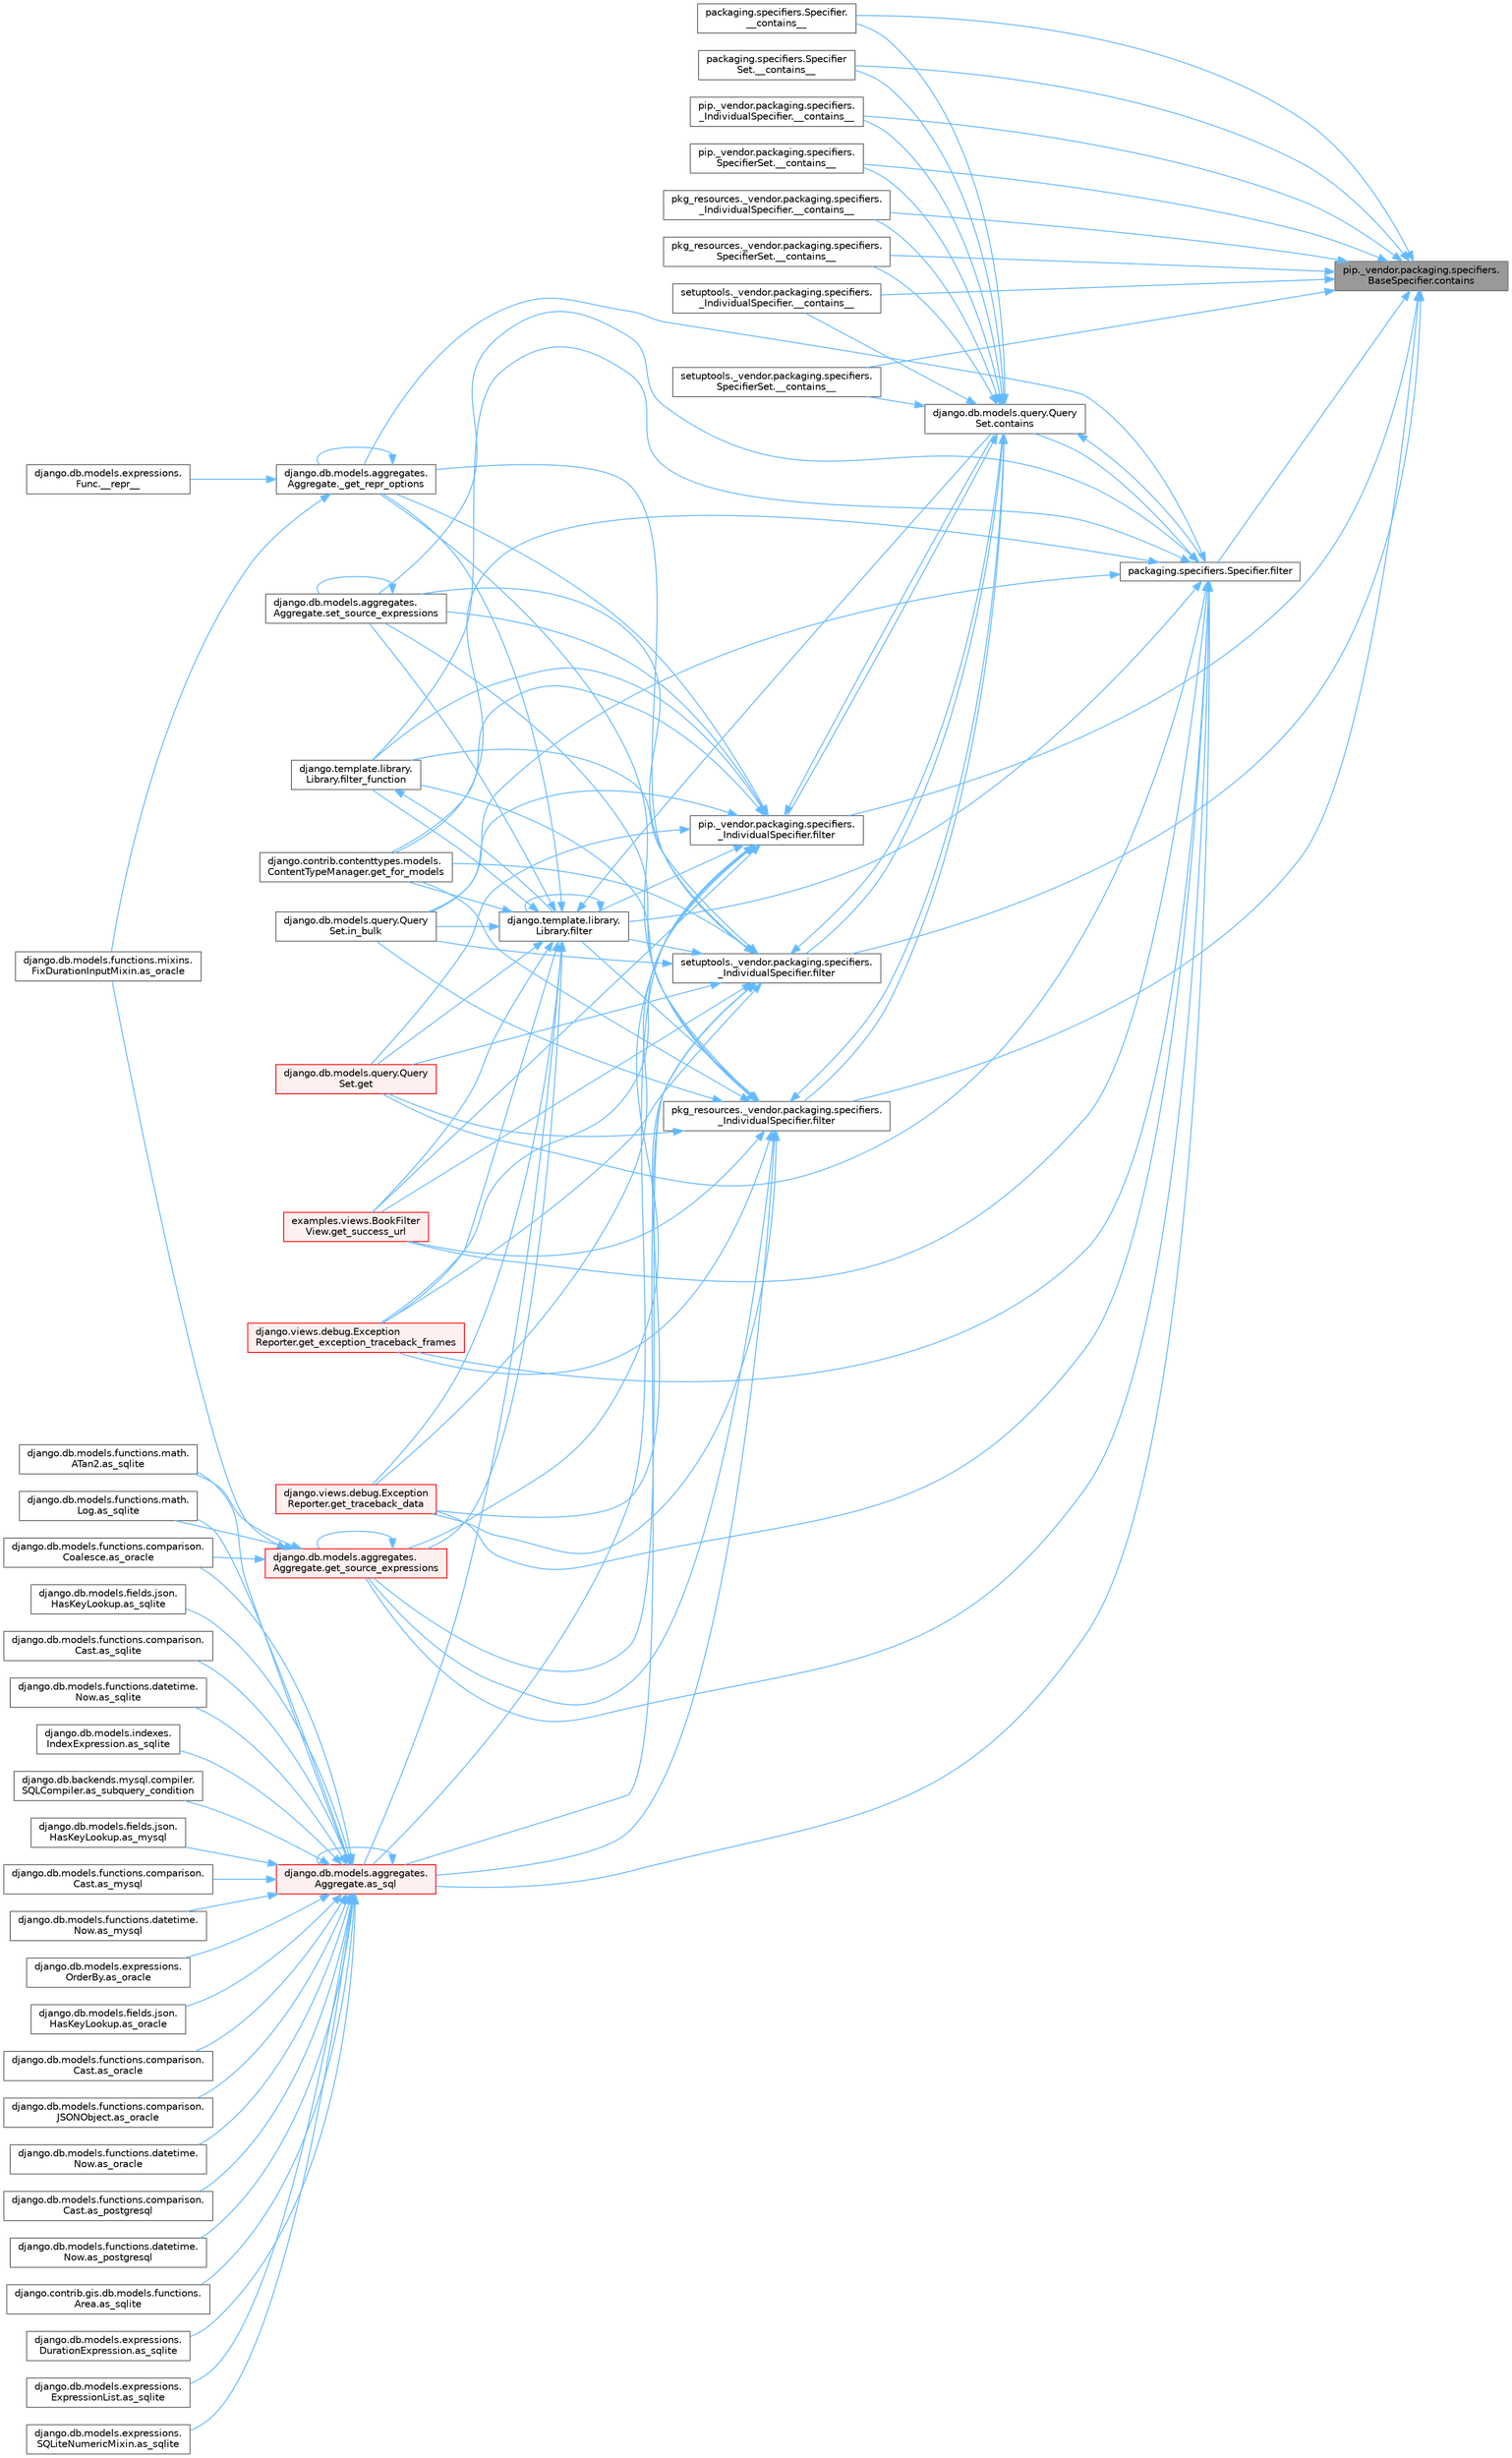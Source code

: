 digraph "pip._vendor.packaging.specifiers.BaseSpecifier.contains"
{
 // LATEX_PDF_SIZE
  bgcolor="transparent";
  edge [fontname=Helvetica,fontsize=10,labelfontname=Helvetica,labelfontsize=10];
  node [fontname=Helvetica,fontsize=10,shape=box,height=0.2,width=0.4];
  rankdir="RL";
  Node1 [id="Node000001",label="pip._vendor.packaging.specifiers.\lBaseSpecifier.contains",height=0.2,width=0.4,color="gray40", fillcolor="grey60", style="filled", fontcolor="black",tooltip=" "];
  Node1 -> Node2 [id="edge1_Node000001_Node000002",dir="back",color="steelblue1",style="solid",tooltip=" "];
  Node2 [id="Node000002",label="packaging.specifiers.Specifier.\l__contains__",height=0.2,width=0.4,color="grey40", fillcolor="white", style="filled",URL="$classpackaging_1_1specifiers_1_1_specifier.html#adc6d0f14bb1eff89499eea42047f3ba1",tooltip=" "];
  Node1 -> Node3 [id="edge2_Node000001_Node000003",dir="back",color="steelblue1",style="solid",tooltip=" "];
  Node3 [id="Node000003",label="packaging.specifiers.Specifier\lSet.__contains__",height=0.2,width=0.4,color="grey40", fillcolor="white", style="filled",URL="$classpackaging_1_1specifiers_1_1_specifier_set.html#afe431232e3df02a4ebec8ed882319eb4",tooltip=" "];
  Node1 -> Node4 [id="edge3_Node000001_Node000004",dir="back",color="steelblue1",style="solid",tooltip=" "];
  Node4 [id="Node000004",label="pip._vendor.packaging.specifiers.\l_IndividualSpecifier.__contains__",height=0.2,width=0.4,color="grey40", fillcolor="white", style="filled",URL="$classpip_1_1__vendor_1_1packaging_1_1specifiers_1_1___individual_specifier.html#a838b430af2f5ab5d2241a7c0bdd0e99e",tooltip=" "];
  Node1 -> Node5 [id="edge4_Node000001_Node000005",dir="back",color="steelblue1",style="solid",tooltip=" "];
  Node5 [id="Node000005",label="pip._vendor.packaging.specifiers.\lSpecifierSet.__contains__",height=0.2,width=0.4,color="grey40", fillcolor="white", style="filled",URL="$classpip_1_1__vendor_1_1packaging_1_1specifiers_1_1_specifier_set.html#a6129bfedcd20834661d4883f7fbaed86",tooltip=" "];
  Node1 -> Node6 [id="edge5_Node000001_Node000006",dir="back",color="steelblue1",style="solid",tooltip=" "];
  Node6 [id="Node000006",label="pkg_resources._vendor.packaging.specifiers.\l_IndividualSpecifier.__contains__",height=0.2,width=0.4,color="grey40", fillcolor="white", style="filled",URL="$classpkg__resources_1_1__vendor_1_1packaging_1_1specifiers_1_1___individual_specifier.html#a2370a23a1faa6987b992d9e69069aa6b",tooltip=" "];
  Node1 -> Node7 [id="edge6_Node000001_Node000007",dir="back",color="steelblue1",style="solid",tooltip=" "];
  Node7 [id="Node000007",label="pkg_resources._vendor.packaging.specifiers.\lSpecifierSet.__contains__",height=0.2,width=0.4,color="grey40", fillcolor="white", style="filled",URL="$classpkg__resources_1_1__vendor_1_1packaging_1_1specifiers_1_1_specifier_set.html#aad5022ca5dea895ec350e338ba308529",tooltip=" "];
  Node1 -> Node8 [id="edge7_Node000001_Node000008",dir="back",color="steelblue1",style="solid",tooltip=" "];
  Node8 [id="Node000008",label="setuptools._vendor.packaging.specifiers.\l_IndividualSpecifier.__contains__",height=0.2,width=0.4,color="grey40", fillcolor="white", style="filled",URL="$classsetuptools_1_1__vendor_1_1packaging_1_1specifiers_1_1___individual_specifier.html#aff90cdb7b48e1e261461d10f6bbe8c5e",tooltip=" "];
  Node1 -> Node9 [id="edge8_Node000001_Node000009",dir="back",color="steelblue1",style="solid",tooltip=" "];
  Node9 [id="Node000009",label="setuptools._vendor.packaging.specifiers.\lSpecifierSet.__contains__",height=0.2,width=0.4,color="grey40", fillcolor="white", style="filled",URL="$classsetuptools_1_1__vendor_1_1packaging_1_1specifiers_1_1_specifier_set.html#a44a6f0f6a924c5c4fb150fff13c089c6",tooltip=" "];
  Node1 -> Node10 [id="edge9_Node000001_Node000010",dir="back",color="steelblue1",style="solid",tooltip=" "];
  Node10 [id="Node000010",label="packaging.specifiers.Specifier.filter",height=0.2,width=0.4,color="grey40", fillcolor="white", style="filled",URL="$classpackaging_1_1specifiers_1_1_specifier.html#a22d9e14c5343d89e742b098b6d7997f7",tooltip=" "];
  Node10 -> Node11 [id="edge10_Node000010_Node000011",dir="back",color="steelblue1",style="solid",tooltip=" "];
  Node11 [id="Node000011",label="django.db.models.aggregates.\lAggregate._get_repr_options",height=0.2,width=0.4,color="grey40", fillcolor="white", style="filled",URL="$classdjango_1_1db_1_1models_1_1aggregates_1_1_aggregate.html#a9256cb09b47d2922447ef2d7e78a9cc7",tooltip=" "];
  Node11 -> Node12 [id="edge11_Node000011_Node000012",dir="back",color="steelblue1",style="solid",tooltip=" "];
  Node12 [id="Node000012",label="django.db.models.expressions.\lFunc.__repr__",height=0.2,width=0.4,color="grey40", fillcolor="white", style="filled",URL="$classdjango_1_1db_1_1models_1_1expressions_1_1_func.html#ad1ef3800339ee0fc7cb10de00f83dc79",tooltip=" "];
  Node11 -> Node11 [id="edge12_Node000011_Node000011",dir="back",color="steelblue1",style="solid",tooltip=" "];
  Node11 -> Node13 [id="edge13_Node000011_Node000013",dir="back",color="steelblue1",style="solid",tooltip=" "];
  Node13 [id="Node000013",label="django.db.models.functions.mixins.\lFixDurationInputMixin.as_oracle",height=0.2,width=0.4,color="grey40", fillcolor="white", style="filled",URL="$classdjango_1_1db_1_1models_1_1functions_1_1mixins_1_1_fix_duration_input_mixin.html#a2e5d6957724a89d03541cc897b6e6e53",tooltip=" "];
  Node10 -> Node14 [id="edge14_Node000010_Node000014",dir="back",color="steelblue1",style="solid",tooltip=" "];
  Node14 [id="Node000014",label="django.db.models.aggregates.\lAggregate.as_sql",height=0.2,width=0.4,color="red", fillcolor="#FFF0F0", style="filled",URL="$classdjango_1_1db_1_1models_1_1aggregates_1_1_aggregate.html#aeb213202f480fabf5956d513efab08d6",tooltip=" "];
  Node14 -> Node15 [id="edge15_Node000014_Node000015",dir="back",color="steelblue1",style="solid",tooltip=" "];
  Node15 [id="Node000015",label="django.db.models.fields.json.\lHasKeyLookup.as_mysql",height=0.2,width=0.4,color="grey40", fillcolor="white", style="filled",URL="$classdjango_1_1db_1_1models_1_1fields_1_1json_1_1_has_key_lookup.html#a10f67427287f2c0ea32513ca6f481e96",tooltip=" "];
  Node14 -> Node16 [id="edge16_Node000014_Node000016",dir="back",color="steelblue1",style="solid",tooltip=" "];
  Node16 [id="Node000016",label="django.db.models.functions.comparison.\lCast.as_mysql",height=0.2,width=0.4,color="grey40", fillcolor="white", style="filled",URL="$classdjango_1_1db_1_1models_1_1functions_1_1comparison_1_1_cast.html#a447737891e955909c6a381529a67a84e",tooltip=" "];
  Node14 -> Node17 [id="edge17_Node000014_Node000017",dir="back",color="steelblue1",style="solid",tooltip=" "];
  Node17 [id="Node000017",label="django.db.models.functions.datetime.\lNow.as_mysql",height=0.2,width=0.4,color="grey40", fillcolor="white", style="filled",URL="$classdjango_1_1db_1_1models_1_1functions_1_1datetime_1_1_now.html#a070a9334fb198086c0c4e96e9725d92b",tooltip=" "];
  Node14 -> Node18 [id="edge18_Node000014_Node000018",dir="back",color="steelblue1",style="solid",tooltip=" "];
  Node18 [id="Node000018",label="django.db.models.expressions.\lOrderBy.as_oracle",height=0.2,width=0.4,color="grey40", fillcolor="white", style="filled",URL="$classdjango_1_1db_1_1models_1_1expressions_1_1_order_by.html#af9b6ede9b0df85d6bcf54f983b3a8f6a",tooltip=" "];
  Node14 -> Node19 [id="edge19_Node000014_Node000019",dir="back",color="steelblue1",style="solid",tooltip=" "];
  Node19 [id="Node000019",label="django.db.models.fields.json.\lHasKeyLookup.as_oracle",height=0.2,width=0.4,color="grey40", fillcolor="white", style="filled",URL="$classdjango_1_1db_1_1models_1_1fields_1_1json_1_1_has_key_lookup.html#afbb88aa4fb23b3ec3acdc695c2f52398",tooltip=" "];
  Node14 -> Node20 [id="edge20_Node000014_Node000020",dir="back",color="steelblue1",style="solid",tooltip=" "];
  Node20 [id="Node000020",label="django.db.models.functions.comparison.\lCast.as_oracle",height=0.2,width=0.4,color="grey40", fillcolor="white", style="filled",URL="$classdjango_1_1db_1_1models_1_1functions_1_1comparison_1_1_cast.html#ad466cd7ca85dc257d9e2718f41a263ec",tooltip=" "];
  Node14 -> Node21 [id="edge21_Node000014_Node000021",dir="back",color="steelblue1",style="solid",tooltip=" "];
  Node21 [id="Node000021",label="django.db.models.functions.comparison.\lCoalesce.as_oracle",height=0.2,width=0.4,color="grey40", fillcolor="white", style="filled",URL="$classdjango_1_1db_1_1models_1_1functions_1_1comparison_1_1_coalesce.html#a1bbeea180ef3ef4d8ba5d51d33d6ef85",tooltip=" "];
  Node14 -> Node22 [id="edge22_Node000014_Node000022",dir="back",color="steelblue1",style="solid",tooltip=" "];
  Node22 [id="Node000022",label="django.db.models.functions.comparison.\lJSONObject.as_oracle",height=0.2,width=0.4,color="grey40", fillcolor="white", style="filled",URL="$classdjango_1_1db_1_1models_1_1functions_1_1comparison_1_1_j_s_o_n_object.html#a4b4fa1161d27b0a9bbbdd0370e9af364",tooltip=" "];
  Node14 -> Node23 [id="edge23_Node000014_Node000023",dir="back",color="steelblue1",style="solid",tooltip=" "];
  Node23 [id="Node000023",label="django.db.models.functions.datetime.\lNow.as_oracle",height=0.2,width=0.4,color="grey40", fillcolor="white", style="filled",URL="$classdjango_1_1db_1_1models_1_1functions_1_1datetime_1_1_now.html#ad5e1ae918a5c4d39f675f98280440538",tooltip=" "];
  Node14 -> Node24 [id="edge24_Node000014_Node000024",dir="back",color="steelblue1",style="solid",tooltip=" "];
  Node24 [id="Node000024",label="django.db.models.functions.comparison.\lCast.as_postgresql",height=0.2,width=0.4,color="grey40", fillcolor="white", style="filled",URL="$classdjango_1_1db_1_1models_1_1functions_1_1comparison_1_1_cast.html#ae51aa6aa6fe8ca7064d8bca2f8e05188",tooltip=" "];
  Node14 -> Node25 [id="edge25_Node000014_Node000025",dir="back",color="steelblue1",style="solid",tooltip=" "];
  Node25 [id="Node000025",label="django.db.models.functions.datetime.\lNow.as_postgresql",height=0.2,width=0.4,color="grey40", fillcolor="white", style="filled",URL="$classdjango_1_1db_1_1models_1_1functions_1_1datetime_1_1_now.html#af1402a88867fc6d69f3f56f655f37fca",tooltip=" "];
  Node14 -> Node14 [id="edge26_Node000014_Node000014",dir="back",color="steelblue1",style="solid",tooltip=" "];
  Node14 -> Node26 [id="edge27_Node000014_Node000026",dir="back",color="steelblue1",style="solid",tooltip=" "];
  Node26 [id="Node000026",label="django.contrib.gis.db.models.functions.\lArea.as_sqlite",height=0.2,width=0.4,color="grey40", fillcolor="white", style="filled",URL="$classdjango_1_1contrib_1_1gis_1_1db_1_1models_1_1functions_1_1_area.html#ab8bfa3d35d4368e04318069dd28bd2ca",tooltip=" "];
  Node14 -> Node27 [id="edge28_Node000014_Node000027",dir="back",color="steelblue1",style="solid",tooltip=" "];
  Node27 [id="Node000027",label="django.db.models.expressions.\lDurationExpression.as_sqlite",height=0.2,width=0.4,color="grey40", fillcolor="white", style="filled",URL="$classdjango_1_1db_1_1models_1_1expressions_1_1_duration_expression.html#a5f33f70ca03904ce9b2e9824652e9fff",tooltip=" "];
  Node14 -> Node28 [id="edge29_Node000014_Node000028",dir="back",color="steelblue1",style="solid",tooltip=" "];
  Node28 [id="Node000028",label="django.db.models.expressions.\lExpressionList.as_sqlite",height=0.2,width=0.4,color="grey40", fillcolor="white", style="filled",URL="$classdjango_1_1db_1_1models_1_1expressions_1_1_expression_list.html#ae577275a98dec786535830e8d24aa13e",tooltip=" "];
  Node14 -> Node29 [id="edge30_Node000014_Node000029",dir="back",color="steelblue1",style="solid",tooltip=" "];
  Node29 [id="Node000029",label="django.db.models.expressions.\lSQLiteNumericMixin.as_sqlite",height=0.2,width=0.4,color="grey40", fillcolor="white", style="filled",URL="$classdjango_1_1db_1_1models_1_1expressions_1_1_s_q_lite_numeric_mixin.html#a7c649b97074b00e095c4ee2b3bc62482",tooltip=" "];
  Node14 -> Node30 [id="edge31_Node000014_Node000030",dir="back",color="steelblue1",style="solid",tooltip=" "];
  Node30 [id="Node000030",label="django.db.models.fields.json.\lHasKeyLookup.as_sqlite",height=0.2,width=0.4,color="grey40", fillcolor="white", style="filled",URL="$classdjango_1_1db_1_1models_1_1fields_1_1json_1_1_has_key_lookup.html#aaa01efd0fa197e203c40f6f05b000141",tooltip=" "];
  Node14 -> Node31 [id="edge32_Node000014_Node000031",dir="back",color="steelblue1",style="solid",tooltip=" "];
  Node31 [id="Node000031",label="django.db.models.functions.comparison.\lCast.as_sqlite",height=0.2,width=0.4,color="grey40", fillcolor="white", style="filled",URL="$classdjango_1_1db_1_1models_1_1functions_1_1comparison_1_1_cast.html#a1943b51797a168ff6a3ad37005086d8c",tooltip=" "];
  Node14 -> Node32 [id="edge33_Node000014_Node000032",dir="back",color="steelblue1",style="solid",tooltip=" "];
  Node32 [id="Node000032",label="django.db.models.functions.datetime.\lNow.as_sqlite",height=0.2,width=0.4,color="grey40", fillcolor="white", style="filled",URL="$classdjango_1_1db_1_1models_1_1functions_1_1datetime_1_1_now.html#a5525700866738572645141dd6f2ef41c",tooltip=" "];
  Node14 -> Node33 [id="edge34_Node000014_Node000033",dir="back",color="steelblue1",style="solid",tooltip=" "];
  Node33 [id="Node000033",label="django.db.models.functions.math.\lATan2.as_sqlite",height=0.2,width=0.4,color="grey40", fillcolor="white", style="filled",URL="$classdjango_1_1db_1_1models_1_1functions_1_1math_1_1_a_tan2.html#ac343d11000341dfc431de19f416ea4b6",tooltip=" "];
  Node14 -> Node34 [id="edge35_Node000014_Node000034",dir="back",color="steelblue1",style="solid",tooltip=" "];
  Node34 [id="Node000034",label="django.db.models.functions.math.\lLog.as_sqlite",height=0.2,width=0.4,color="grey40", fillcolor="white", style="filled",URL="$classdjango_1_1db_1_1models_1_1functions_1_1math_1_1_log.html#afcc146563033738d87dd1dc17d005111",tooltip=" "];
  Node14 -> Node35 [id="edge36_Node000014_Node000035",dir="back",color="steelblue1",style="solid",tooltip=" "];
  Node35 [id="Node000035",label="django.db.models.indexes.\lIndexExpression.as_sqlite",height=0.2,width=0.4,color="grey40", fillcolor="white", style="filled",URL="$classdjango_1_1db_1_1models_1_1indexes_1_1_index_expression.html#af6e5b161cb97d0b8bce944455e8e0d53",tooltip=" "];
  Node14 -> Node36 [id="edge37_Node000014_Node000036",dir="back",color="steelblue1",style="solid",tooltip=" "];
  Node36 [id="Node000036",label="django.db.backends.mysql.compiler.\lSQLCompiler.as_subquery_condition",height=0.2,width=0.4,color="grey40", fillcolor="white", style="filled",URL="$classdjango_1_1db_1_1backends_1_1mysql_1_1compiler_1_1_s_q_l_compiler.html#ab79da4712a24ed75ce13002a54fe8d46",tooltip=" "];
  Node10 -> Node43 [id="edge38_Node000010_Node000043",dir="back",color="steelblue1",style="solid",tooltip=" "];
  Node43 [id="Node000043",label="django.db.models.query.Query\lSet.contains",height=0.2,width=0.4,color="grey40", fillcolor="white", style="filled",URL="$classdjango_1_1db_1_1models_1_1query_1_1_query_set.html#a242e569a4bce6723adc3e71fdc69b70f",tooltip=" "];
  Node43 -> Node2 [id="edge39_Node000043_Node000002",dir="back",color="steelblue1",style="solid",tooltip=" "];
  Node43 -> Node3 [id="edge40_Node000043_Node000003",dir="back",color="steelblue1",style="solid",tooltip=" "];
  Node43 -> Node4 [id="edge41_Node000043_Node000004",dir="back",color="steelblue1",style="solid",tooltip=" "];
  Node43 -> Node5 [id="edge42_Node000043_Node000005",dir="back",color="steelblue1",style="solid",tooltip=" "];
  Node43 -> Node6 [id="edge43_Node000043_Node000006",dir="back",color="steelblue1",style="solid",tooltip=" "];
  Node43 -> Node7 [id="edge44_Node000043_Node000007",dir="back",color="steelblue1",style="solid",tooltip=" "];
  Node43 -> Node8 [id="edge45_Node000043_Node000008",dir="back",color="steelblue1",style="solid",tooltip=" "];
  Node43 -> Node9 [id="edge46_Node000043_Node000009",dir="back",color="steelblue1",style="solid",tooltip=" "];
  Node43 -> Node10 [id="edge47_Node000043_Node000010",dir="back",color="steelblue1",style="solid",tooltip=" "];
  Node43 -> Node44 [id="edge48_Node000043_Node000044",dir="back",color="steelblue1",style="solid",tooltip=" "];
  Node44 [id="Node000044",label="pip._vendor.packaging.specifiers.\l_IndividualSpecifier.filter",height=0.2,width=0.4,color="grey40", fillcolor="white", style="filled",URL="$classpip_1_1__vendor_1_1packaging_1_1specifiers_1_1___individual_specifier.html#a6203976cfa5ddd6a1f47f8dfe0669fd7",tooltip=" "];
  Node44 -> Node11 [id="edge49_Node000044_Node000011",dir="back",color="steelblue1",style="solid",tooltip=" "];
  Node44 -> Node14 [id="edge50_Node000044_Node000014",dir="back",color="steelblue1",style="solid",tooltip=" "];
  Node44 -> Node43 [id="edge51_Node000044_Node000043",dir="back",color="steelblue1",style="solid",tooltip=" "];
  Node44 -> Node45 [id="edge52_Node000044_Node000045",dir="back",color="steelblue1",style="solid",tooltip=" "];
  Node45 [id="Node000045",label="django.template.library.\lLibrary.filter",height=0.2,width=0.4,color="grey40", fillcolor="white", style="filled",URL="$classdjango_1_1template_1_1library_1_1_library.html#ac67bb1211ffc0354d5bf33029a58aa43",tooltip=" "];
  Node45 -> Node11 [id="edge53_Node000045_Node000011",dir="back",color="steelblue1",style="solid",tooltip=" "];
  Node45 -> Node14 [id="edge54_Node000045_Node000014",dir="back",color="steelblue1",style="solid",tooltip=" "];
  Node45 -> Node43 [id="edge55_Node000045_Node000043",dir="back",color="steelblue1",style="solid",tooltip=" "];
  Node45 -> Node45 [id="edge56_Node000045_Node000045",dir="back",color="steelblue1",style="solid",tooltip=" "];
  Node45 -> Node46 [id="edge57_Node000045_Node000046",dir="back",color="steelblue1",style="solid",tooltip=" "];
  Node46 [id="Node000046",label="django.template.library.\lLibrary.filter_function",height=0.2,width=0.4,color="grey40", fillcolor="white", style="filled",URL="$classdjango_1_1template_1_1library_1_1_library.html#ac31ca4b9799430f0623aea9d177a04dc",tooltip=" "];
  Node46 -> Node45 [id="edge58_Node000046_Node000045",dir="back",color="steelblue1",style="solid",tooltip=" "];
  Node45 -> Node47 [id="edge59_Node000045_Node000047",dir="back",color="steelblue1",style="solid",tooltip=" "];
  Node47 [id="Node000047",label="django.db.models.query.Query\lSet.get",height=0.2,width=0.4,color="red", fillcolor="#FFF0F0", style="filled",URL="$classdjango_1_1db_1_1models_1_1query_1_1_query_set.html#afe9afa909843984d4fa4c2555f0f1310",tooltip=" "];
  Node45 -> Node2610 [id="edge60_Node000045_Node002610",dir="back",color="steelblue1",style="solid",tooltip=" "];
  Node2610 [id="Node002610",label="django.views.debug.Exception\lReporter.get_exception_traceback_frames",height=0.2,width=0.4,color="red", fillcolor="#FFF0F0", style="filled",URL="$classdjango_1_1views_1_1debug_1_1_exception_reporter.html#a326b08b3941038a5504f8e0a846bae68",tooltip=" "];
  Node45 -> Node694 [id="edge61_Node000045_Node000694",dir="back",color="steelblue1",style="solid",tooltip=" "];
  Node694 [id="Node000694",label="django.contrib.contenttypes.models.\lContentTypeManager.get_for_models",height=0.2,width=0.4,color="grey40", fillcolor="white", style="filled",URL="$classdjango_1_1contrib_1_1contenttypes_1_1models_1_1_content_type_manager.html#a541a2e215680799739b6f8c1b19ddda4",tooltip=" "];
  Node45 -> Node2612 [id="edge62_Node000045_Node002612",dir="back",color="steelblue1",style="solid",tooltip=" "];
  Node2612 [id="Node002612",label="django.db.models.aggregates.\lAggregate.get_source_expressions",height=0.2,width=0.4,color="red", fillcolor="#FFF0F0", style="filled",URL="$classdjango_1_1db_1_1models_1_1aggregates_1_1_aggregate.html#a4a47839518c013f780a931e4bcf2d4f1",tooltip=" "];
  Node2612 -> Node21 [id="edge63_Node002612_Node000021",dir="back",color="steelblue1",style="solid",tooltip=" "];
  Node2612 -> Node13 [id="edge64_Node002612_Node000013",dir="back",color="steelblue1",style="solid",tooltip=" "];
  Node2612 -> Node33 [id="edge65_Node002612_Node000033",dir="back",color="steelblue1",style="solid",tooltip=" "];
  Node2612 -> Node34 [id="edge66_Node002612_Node000034",dir="back",color="steelblue1",style="solid",tooltip=" "];
  Node2612 -> Node2612 [id="edge67_Node002612_Node002612",dir="back",color="steelblue1",style="solid",tooltip=" "];
  Node45 -> Node2614 [id="edge68_Node000045_Node002614",dir="back",color="steelblue1",style="solid",tooltip=" "];
  Node2614 [id="Node002614",label="examples.views.BookFilter\lView.get_success_url",height=0.2,width=0.4,color="red", fillcolor="#FFF0F0", style="filled",URL="$classexamples_1_1views_1_1_book_filter_view.html#aa2850ac24b9acf2933ac3db160ee5a56",tooltip=" "];
  Node45 -> Node158 [id="edge69_Node000045_Node000158",dir="back",color="steelblue1",style="solid",tooltip=" "];
  Node158 [id="Node000158",label="django.views.debug.Exception\lReporter.get_traceback_data",height=0.2,width=0.4,color="red", fillcolor="#FFF0F0", style="filled",URL="$classdjango_1_1views_1_1debug_1_1_exception_reporter.html#ada9d00ba4c901b186db405e92ebbc211",tooltip=" "];
  Node45 -> Node2615 [id="edge70_Node000045_Node002615",dir="back",color="steelblue1",style="solid",tooltip=" "];
  Node2615 [id="Node002615",label="django.db.models.query.Query\lSet.in_bulk",height=0.2,width=0.4,color="grey40", fillcolor="white", style="filled",URL="$classdjango_1_1db_1_1models_1_1query_1_1_query_set.html#a5958a37586e4e5a39b6b2f8e3fa65d86",tooltip=" "];
  Node45 -> Node2616 [id="edge71_Node000045_Node002616",dir="back",color="steelblue1",style="solid",tooltip=" "];
  Node2616 [id="Node002616",label="django.db.models.aggregates.\lAggregate.set_source_expressions",height=0.2,width=0.4,color="grey40", fillcolor="white", style="filled",URL="$classdjango_1_1db_1_1models_1_1aggregates_1_1_aggregate.html#ae123c87f582b2a3de60590013454b69f",tooltip=" "];
  Node2616 -> Node2616 [id="edge72_Node002616_Node002616",dir="back",color="steelblue1",style="solid",tooltip=" "];
  Node44 -> Node46 [id="edge73_Node000044_Node000046",dir="back",color="steelblue1",style="solid",tooltip=" "];
  Node44 -> Node47 [id="edge74_Node000044_Node000047",dir="back",color="steelblue1",style="solid",tooltip=" "];
  Node44 -> Node2610 [id="edge75_Node000044_Node002610",dir="back",color="steelblue1",style="solid",tooltip=" "];
  Node44 -> Node694 [id="edge76_Node000044_Node000694",dir="back",color="steelblue1",style="solid",tooltip=" "];
  Node44 -> Node2612 [id="edge77_Node000044_Node002612",dir="back",color="steelblue1",style="solid",tooltip=" "];
  Node44 -> Node2614 [id="edge78_Node000044_Node002614",dir="back",color="steelblue1",style="solid",tooltip=" "];
  Node44 -> Node158 [id="edge79_Node000044_Node000158",dir="back",color="steelblue1",style="solid",tooltip=" "];
  Node44 -> Node2615 [id="edge80_Node000044_Node002615",dir="back",color="steelblue1",style="solid",tooltip=" "];
  Node44 -> Node2616 [id="edge81_Node000044_Node002616",dir="back",color="steelblue1",style="solid",tooltip=" "];
  Node43 -> Node3177 [id="edge82_Node000043_Node003177",dir="back",color="steelblue1",style="solid",tooltip=" "];
  Node3177 [id="Node003177",label="pkg_resources._vendor.packaging.specifiers.\l_IndividualSpecifier.filter",height=0.2,width=0.4,color="grey40", fillcolor="white", style="filled",URL="$classpkg__resources_1_1__vendor_1_1packaging_1_1specifiers_1_1___individual_specifier.html#ad284c0e05b23f4b6838266492c00fc3e",tooltip=" "];
  Node3177 -> Node11 [id="edge83_Node003177_Node000011",dir="back",color="steelblue1",style="solid",tooltip=" "];
  Node3177 -> Node14 [id="edge84_Node003177_Node000014",dir="back",color="steelblue1",style="solid",tooltip=" "];
  Node3177 -> Node43 [id="edge85_Node003177_Node000043",dir="back",color="steelblue1",style="solid",tooltip=" "];
  Node3177 -> Node45 [id="edge86_Node003177_Node000045",dir="back",color="steelblue1",style="solid",tooltip=" "];
  Node3177 -> Node46 [id="edge87_Node003177_Node000046",dir="back",color="steelblue1",style="solid",tooltip=" "];
  Node3177 -> Node47 [id="edge88_Node003177_Node000047",dir="back",color="steelblue1",style="solid",tooltip=" "];
  Node3177 -> Node2610 [id="edge89_Node003177_Node002610",dir="back",color="steelblue1",style="solid",tooltip=" "];
  Node3177 -> Node694 [id="edge90_Node003177_Node000694",dir="back",color="steelblue1",style="solid",tooltip=" "];
  Node3177 -> Node2612 [id="edge91_Node003177_Node002612",dir="back",color="steelblue1",style="solid",tooltip=" "];
  Node3177 -> Node2614 [id="edge92_Node003177_Node002614",dir="back",color="steelblue1",style="solid",tooltip=" "];
  Node3177 -> Node158 [id="edge93_Node003177_Node000158",dir="back",color="steelblue1",style="solid",tooltip=" "];
  Node3177 -> Node2615 [id="edge94_Node003177_Node002615",dir="back",color="steelblue1",style="solid",tooltip=" "];
  Node3177 -> Node2616 [id="edge95_Node003177_Node002616",dir="back",color="steelblue1",style="solid",tooltip=" "];
  Node43 -> Node3178 [id="edge96_Node000043_Node003178",dir="back",color="steelblue1",style="solid",tooltip=" "];
  Node3178 [id="Node003178",label="setuptools._vendor.packaging.specifiers.\l_IndividualSpecifier.filter",height=0.2,width=0.4,color="grey40", fillcolor="white", style="filled",URL="$classsetuptools_1_1__vendor_1_1packaging_1_1specifiers_1_1___individual_specifier.html#a7f35b396bffe2a5276887eda17fd660b",tooltip=" "];
  Node3178 -> Node11 [id="edge97_Node003178_Node000011",dir="back",color="steelblue1",style="solid",tooltip=" "];
  Node3178 -> Node14 [id="edge98_Node003178_Node000014",dir="back",color="steelblue1",style="solid",tooltip=" "];
  Node3178 -> Node43 [id="edge99_Node003178_Node000043",dir="back",color="steelblue1",style="solid",tooltip=" "];
  Node3178 -> Node45 [id="edge100_Node003178_Node000045",dir="back",color="steelblue1",style="solid",tooltip=" "];
  Node3178 -> Node46 [id="edge101_Node003178_Node000046",dir="back",color="steelblue1",style="solid",tooltip=" "];
  Node3178 -> Node47 [id="edge102_Node003178_Node000047",dir="back",color="steelblue1",style="solid",tooltip=" "];
  Node3178 -> Node2610 [id="edge103_Node003178_Node002610",dir="back",color="steelblue1",style="solid",tooltip=" "];
  Node3178 -> Node694 [id="edge104_Node003178_Node000694",dir="back",color="steelblue1",style="solid",tooltip=" "];
  Node3178 -> Node2612 [id="edge105_Node003178_Node002612",dir="back",color="steelblue1",style="solid",tooltip=" "];
  Node3178 -> Node2614 [id="edge106_Node003178_Node002614",dir="back",color="steelblue1",style="solid",tooltip=" "];
  Node3178 -> Node158 [id="edge107_Node003178_Node000158",dir="back",color="steelblue1",style="solid",tooltip=" "];
  Node3178 -> Node2615 [id="edge108_Node003178_Node002615",dir="back",color="steelblue1",style="solid",tooltip=" "];
  Node3178 -> Node2616 [id="edge109_Node003178_Node002616",dir="back",color="steelblue1",style="solid",tooltip=" "];
  Node10 -> Node45 [id="edge110_Node000010_Node000045",dir="back",color="steelblue1",style="solid",tooltip=" "];
  Node10 -> Node46 [id="edge111_Node000010_Node000046",dir="back",color="steelblue1",style="solid",tooltip=" "];
  Node10 -> Node47 [id="edge112_Node000010_Node000047",dir="back",color="steelblue1",style="solid",tooltip=" "];
  Node10 -> Node2610 [id="edge113_Node000010_Node002610",dir="back",color="steelblue1",style="solid",tooltip=" "];
  Node10 -> Node694 [id="edge114_Node000010_Node000694",dir="back",color="steelblue1",style="solid",tooltip=" "];
  Node10 -> Node2612 [id="edge115_Node000010_Node002612",dir="back",color="steelblue1",style="solid",tooltip=" "];
  Node10 -> Node2614 [id="edge116_Node000010_Node002614",dir="back",color="steelblue1",style="solid",tooltip=" "];
  Node10 -> Node158 [id="edge117_Node000010_Node000158",dir="back",color="steelblue1",style="solid",tooltip=" "];
  Node10 -> Node2615 [id="edge118_Node000010_Node002615",dir="back",color="steelblue1",style="solid",tooltip=" "];
  Node10 -> Node2616 [id="edge119_Node000010_Node002616",dir="back",color="steelblue1",style="solid",tooltip=" "];
  Node1 -> Node44 [id="edge120_Node000001_Node000044",dir="back",color="steelblue1",style="solid",tooltip=" "];
  Node1 -> Node3177 [id="edge121_Node000001_Node003177",dir="back",color="steelblue1",style="solid",tooltip=" "];
  Node1 -> Node3178 [id="edge122_Node000001_Node003178",dir="back",color="steelblue1",style="solid",tooltip=" "];
}

